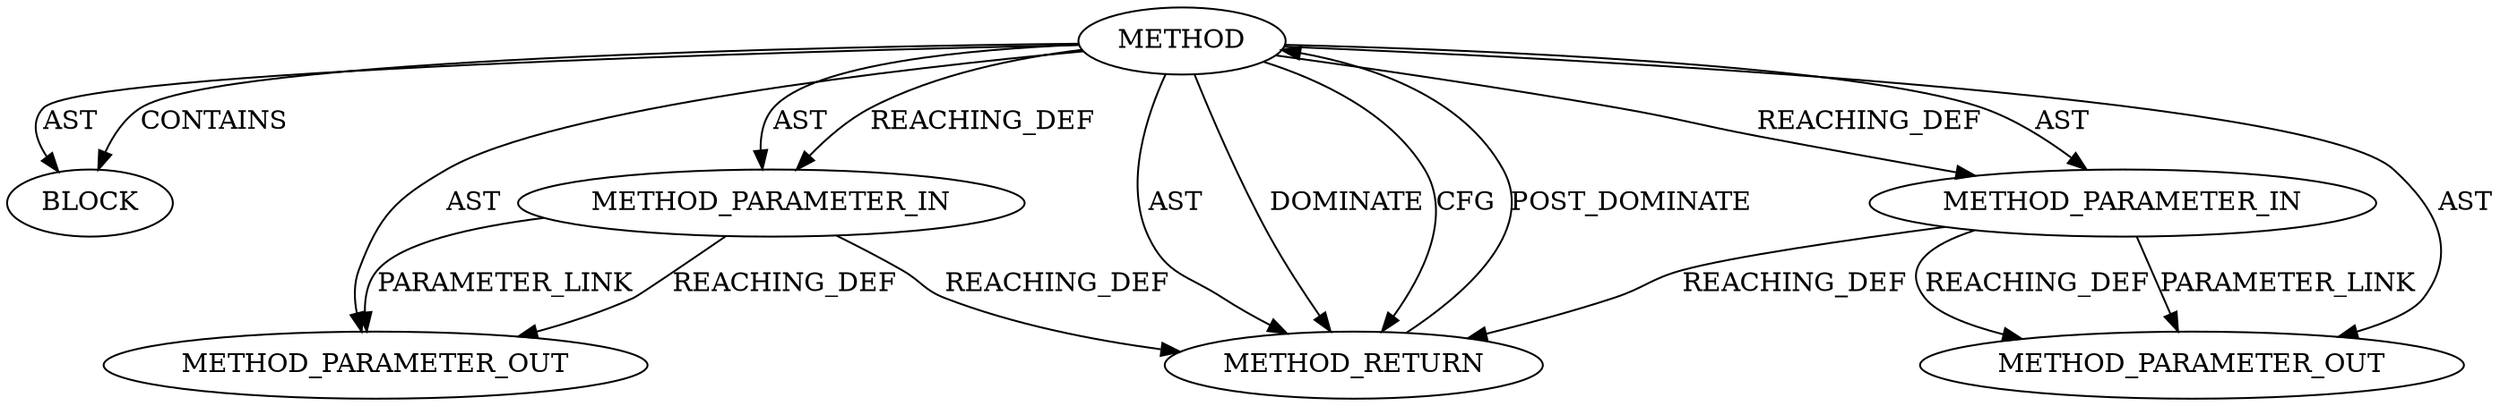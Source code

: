 digraph {
  12195 [label=BLOCK ORDER=1 ARGUMENT_INDEX=1 CODE="<empty>" TYPE_FULL_NAME="ANY"]
  13336 [label=METHOD_PARAMETER_OUT ORDER=2 CODE="p2" IS_VARIADIC=false TYPE_FULL_NAME="ANY" EVALUATION_STRATEGY="BY_VALUE" INDEX=2 NAME="p2"]
  12192 [label=METHOD AST_PARENT_TYPE="NAMESPACE_BLOCK" AST_PARENT_FULL_NAME="<global>" ORDER=0 CODE="<empty>" FULL_NAME="<operator>.greaterThan" IS_EXTERNAL=true FILENAME="<empty>" SIGNATURE="" NAME="<operator>.greaterThan"]
  12196 [label=METHOD_RETURN ORDER=2 CODE="RET" TYPE_FULL_NAME="ANY" EVALUATION_STRATEGY="BY_VALUE"]
  12193 [label=METHOD_PARAMETER_IN ORDER=1 CODE="p1" IS_VARIADIC=false TYPE_FULL_NAME="ANY" EVALUATION_STRATEGY="BY_VALUE" INDEX=1 NAME="p1"]
  12194 [label=METHOD_PARAMETER_IN ORDER=2 CODE="p2" IS_VARIADIC=false TYPE_FULL_NAME="ANY" EVALUATION_STRATEGY="BY_VALUE" INDEX=2 NAME="p2"]
  13335 [label=METHOD_PARAMETER_OUT ORDER=1 CODE="p1" IS_VARIADIC=false TYPE_FULL_NAME="ANY" EVALUATION_STRATEGY="BY_VALUE" INDEX=1 NAME="p1"]
  12194 -> 12196 [label=REACHING_DEF VARIABLE="p2"]
  12192 -> 12195 [label=AST ]
  12192 -> 12194 [label=AST ]
  12192 -> 12196 [label=AST ]
  12192 -> 12196 [label=DOMINATE ]
  12192 -> 13336 [label=AST ]
  12192 -> 12193 [label=REACHING_DEF VARIABLE=""]
  12193 -> 12196 [label=REACHING_DEF VARIABLE="p1"]
  12192 -> 12195 [label=CONTAINS ]
  12192 -> 13335 [label=AST ]
  12194 -> 13336 [label=PARAMETER_LINK ]
  12192 -> 12194 [label=REACHING_DEF VARIABLE=""]
  12192 -> 12196 [label=CFG ]
  12193 -> 13335 [label=REACHING_DEF VARIABLE="p1"]
  12193 -> 13335 [label=PARAMETER_LINK ]
  12194 -> 13336 [label=REACHING_DEF VARIABLE="p2"]
  12192 -> 12193 [label=AST ]
  12196 -> 12192 [label=POST_DOMINATE ]
}
